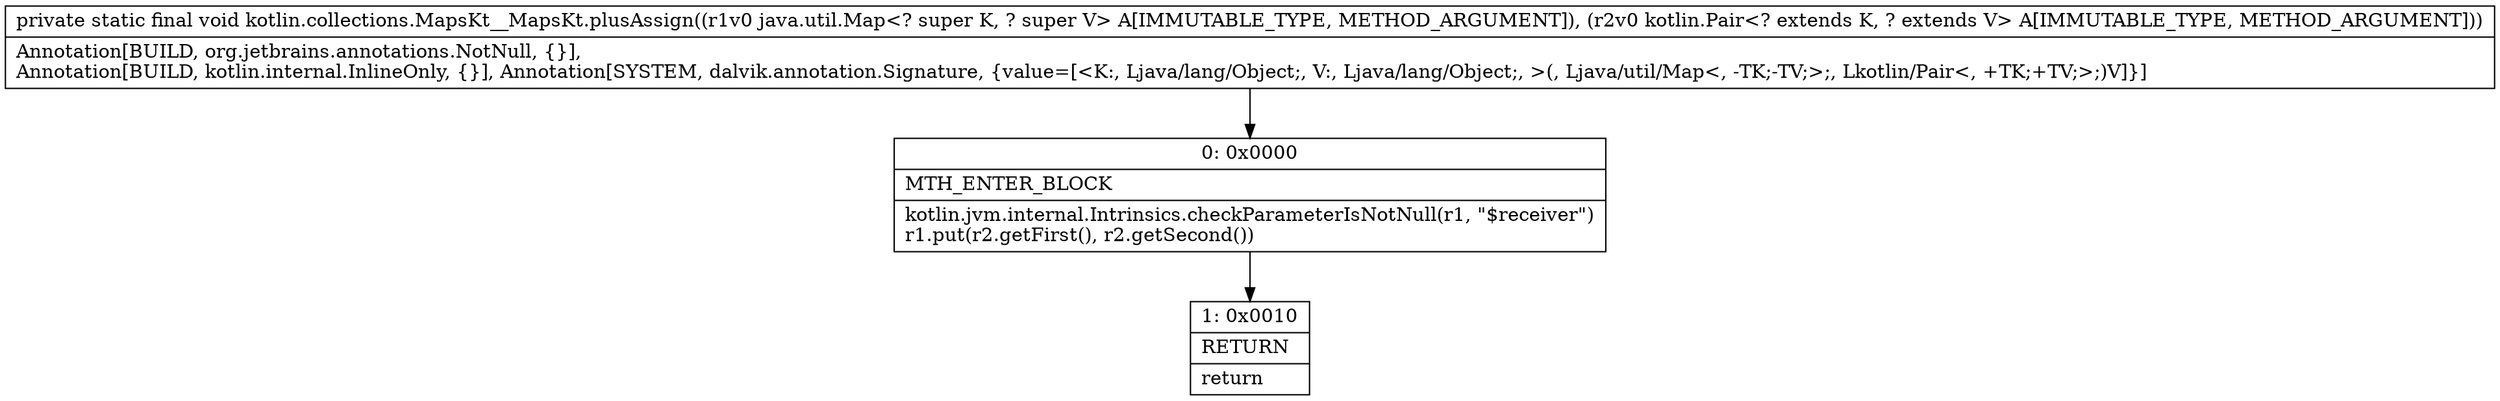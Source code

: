 digraph "CFG forkotlin.collections.MapsKt__MapsKt.plusAssign(Ljava\/util\/Map;Lkotlin\/Pair;)V" {
Node_0 [shape=record,label="{0\:\ 0x0000|MTH_ENTER_BLOCK\l|kotlin.jvm.internal.Intrinsics.checkParameterIsNotNull(r1, \"$receiver\")\lr1.put(r2.getFirst(), r2.getSecond())\l}"];
Node_1 [shape=record,label="{1\:\ 0x0010|RETURN\l|return\l}"];
MethodNode[shape=record,label="{private static final void kotlin.collections.MapsKt__MapsKt.plusAssign((r1v0 java.util.Map\<? super K, ? super V\> A[IMMUTABLE_TYPE, METHOD_ARGUMENT]), (r2v0 kotlin.Pair\<? extends K, ? extends V\> A[IMMUTABLE_TYPE, METHOD_ARGUMENT]))  | Annotation[BUILD, org.jetbrains.annotations.NotNull, \{\}], \lAnnotation[BUILD, kotlin.internal.InlineOnly, \{\}], Annotation[SYSTEM, dalvik.annotation.Signature, \{value=[\<K:, Ljava\/lang\/Object;, V:, Ljava\/lang\/Object;, \>(, Ljava\/util\/Map\<, \-TK;\-TV;\>;, Lkotlin\/Pair\<, +TK;+TV;\>;)V]\}]\l}"];
MethodNode -> Node_0;
Node_0 -> Node_1;
}

